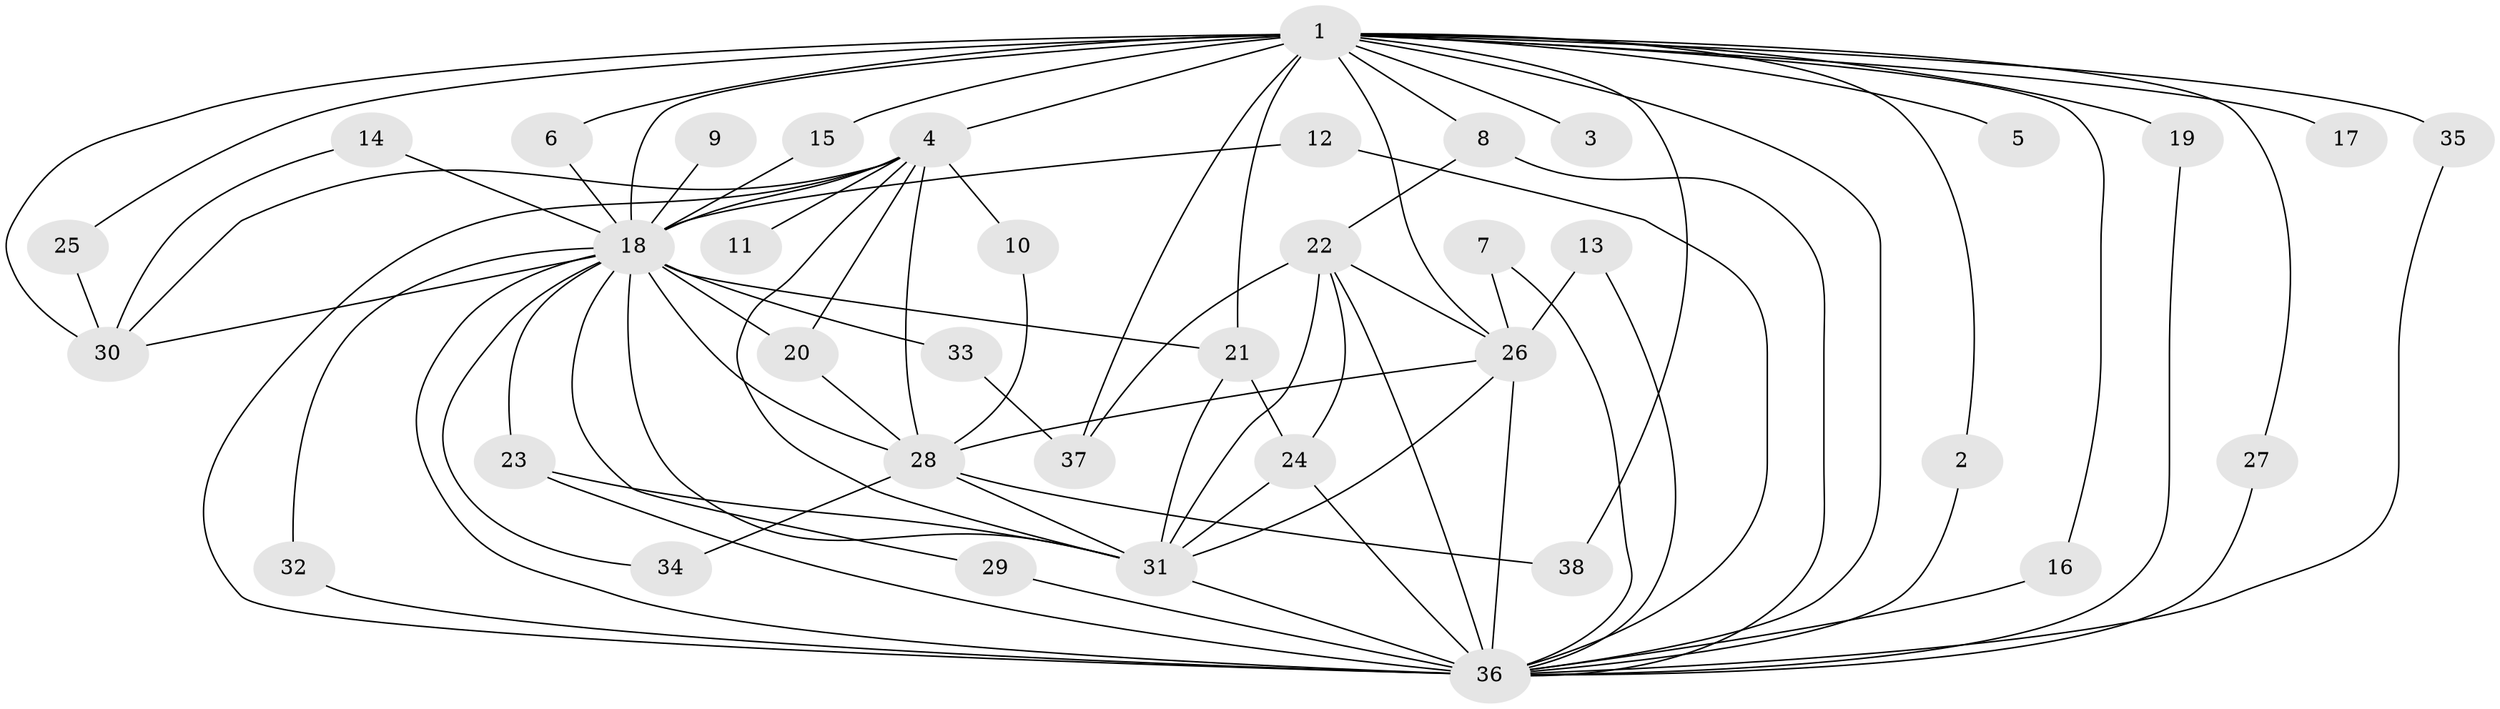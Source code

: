 // original degree distribution, {19: 0.02631578947368421, 16: 0.05263157894736842, 21: 0.02631578947368421, 15: 0.013157894736842105, 12: 0.013157894736842105, 3: 0.17105263157894737, 2: 0.5526315789473685, 10: 0.013157894736842105, 4: 0.06578947368421052, 7: 0.02631578947368421, 5: 0.02631578947368421, 6: 0.013157894736842105}
// Generated by graph-tools (version 1.1) at 2025/49/03/09/25 03:49:27]
// undirected, 38 vertices, 81 edges
graph export_dot {
graph [start="1"]
  node [color=gray90,style=filled];
  1;
  2;
  3;
  4;
  5;
  6;
  7;
  8;
  9;
  10;
  11;
  12;
  13;
  14;
  15;
  16;
  17;
  18;
  19;
  20;
  21;
  22;
  23;
  24;
  25;
  26;
  27;
  28;
  29;
  30;
  31;
  32;
  33;
  34;
  35;
  36;
  37;
  38;
  1 -- 2 [weight=1.0];
  1 -- 3 [weight=2.0];
  1 -- 4 [weight=5.0];
  1 -- 5 [weight=1.0];
  1 -- 6 [weight=1.0];
  1 -- 8 [weight=1.0];
  1 -- 15 [weight=1.0];
  1 -- 16 [weight=1.0];
  1 -- 17 [weight=2.0];
  1 -- 18 [weight=13.0];
  1 -- 19 [weight=2.0];
  1 -- 21 [weight=1.0];
  1 -- 25 [weight=1.0];
  1 -- 26 [weight=2.0];
  1 -- 27 [weight=1.0];
  1 -- 30 [weight=2.0];
  1 -- 35 [weight=4.0];
  1 -- 36 [weight=8.0];
  1 -- 37 [weight=2.0];
  1 -- 38 [weight=1.0];
  2 -- 36 [weight=1.0];
  4 -- 10 [weight=1.0];
  4 -- 11 [weight=1.0];
  4 -- 18 [weight=3.0];
  4 -- 20 [weight=1.0];
  4 -- 28 [weight=1.0];
  4 -- 30 [weight=1.0];
  4 -- 31 [weight=1.0];
  4 -- 36 [weight=2.0];
  6 -- 18 [weight=1.0];
  7 -- 26 [weight=1.0];
  7 -- 36 [weight=1.0];
  8 -- 22 [weight=1.0];
  8 -- 36 [weight=1.0];
  9 -- 18 [weight=2.0];
  10 -- 28 [weight=1.0];
  12 -- 18 [weight=1.0];
  12 -- 36 [weight=1.0];
  13 -- 26 [weight=1.0];
  13 -- 36 [weight=1.0];
  14 -- 18 [weight=1.0];
  14 -- 30 [weight=1.0];
  15 -- 18 [weight=1.0];
  16 -- 36 [weight=1.0];
  18 -- 20 [weight=2.0];
  18 -- 21 [weight=1.0];
  18 -- 23 [weight=2.0];
  18 -- 28 [weight=2.0];
  18 -- 29 [weight=1.0];
  18 -- 30 [weight=1.0];
  18 -- 31 [weight=1.0];
  18 -- 32 [weight=1.0];
  18 -- 33 [weight=1.0];
  18 -- 34 [weight=1.0];
  18 -- 36 [weight=7.0];
  19 -- 36 [weight=1.0];
  20 -- 28 [weight=1.0];
  21 -- 24 [weight=1.0];
  21 -- 31 [weight=1.0];
  22 -- 24 [weight=1.0];
  22 -- 26 [weight=1.0];
  22 -- 31 [weight=1.0];
  22 -- 36 [weight=2.0];
  22 -- 37 [weight=1.0];
  23 -- 31 [weight=1.0];
  23 -- 36 [weight=1.0];
  24 -- 31 [weight=1.0];
  24 -- 36 [weight=1.0];
  25 -- 30 [weight=1.0];
  26 -- 28 [weight=1.0];
  26 -- 31 [weight=1.0];
  26 -- 36 [weight=1.0];
  27 -- 36 [weight=1.0];
  28 -- 31 [weight=2.0];
  28 -- 34 [weight=1.0];
  28 -- 38 [weight=1.0];
  29 -- 36 [weight=1.0];
  31 -- 36 [weight=2.0];
  32 -- 36 [weight=1.0];
  33 -- 37 [weight=1.0];
  35 -- 36 [weight=1.0];
}

